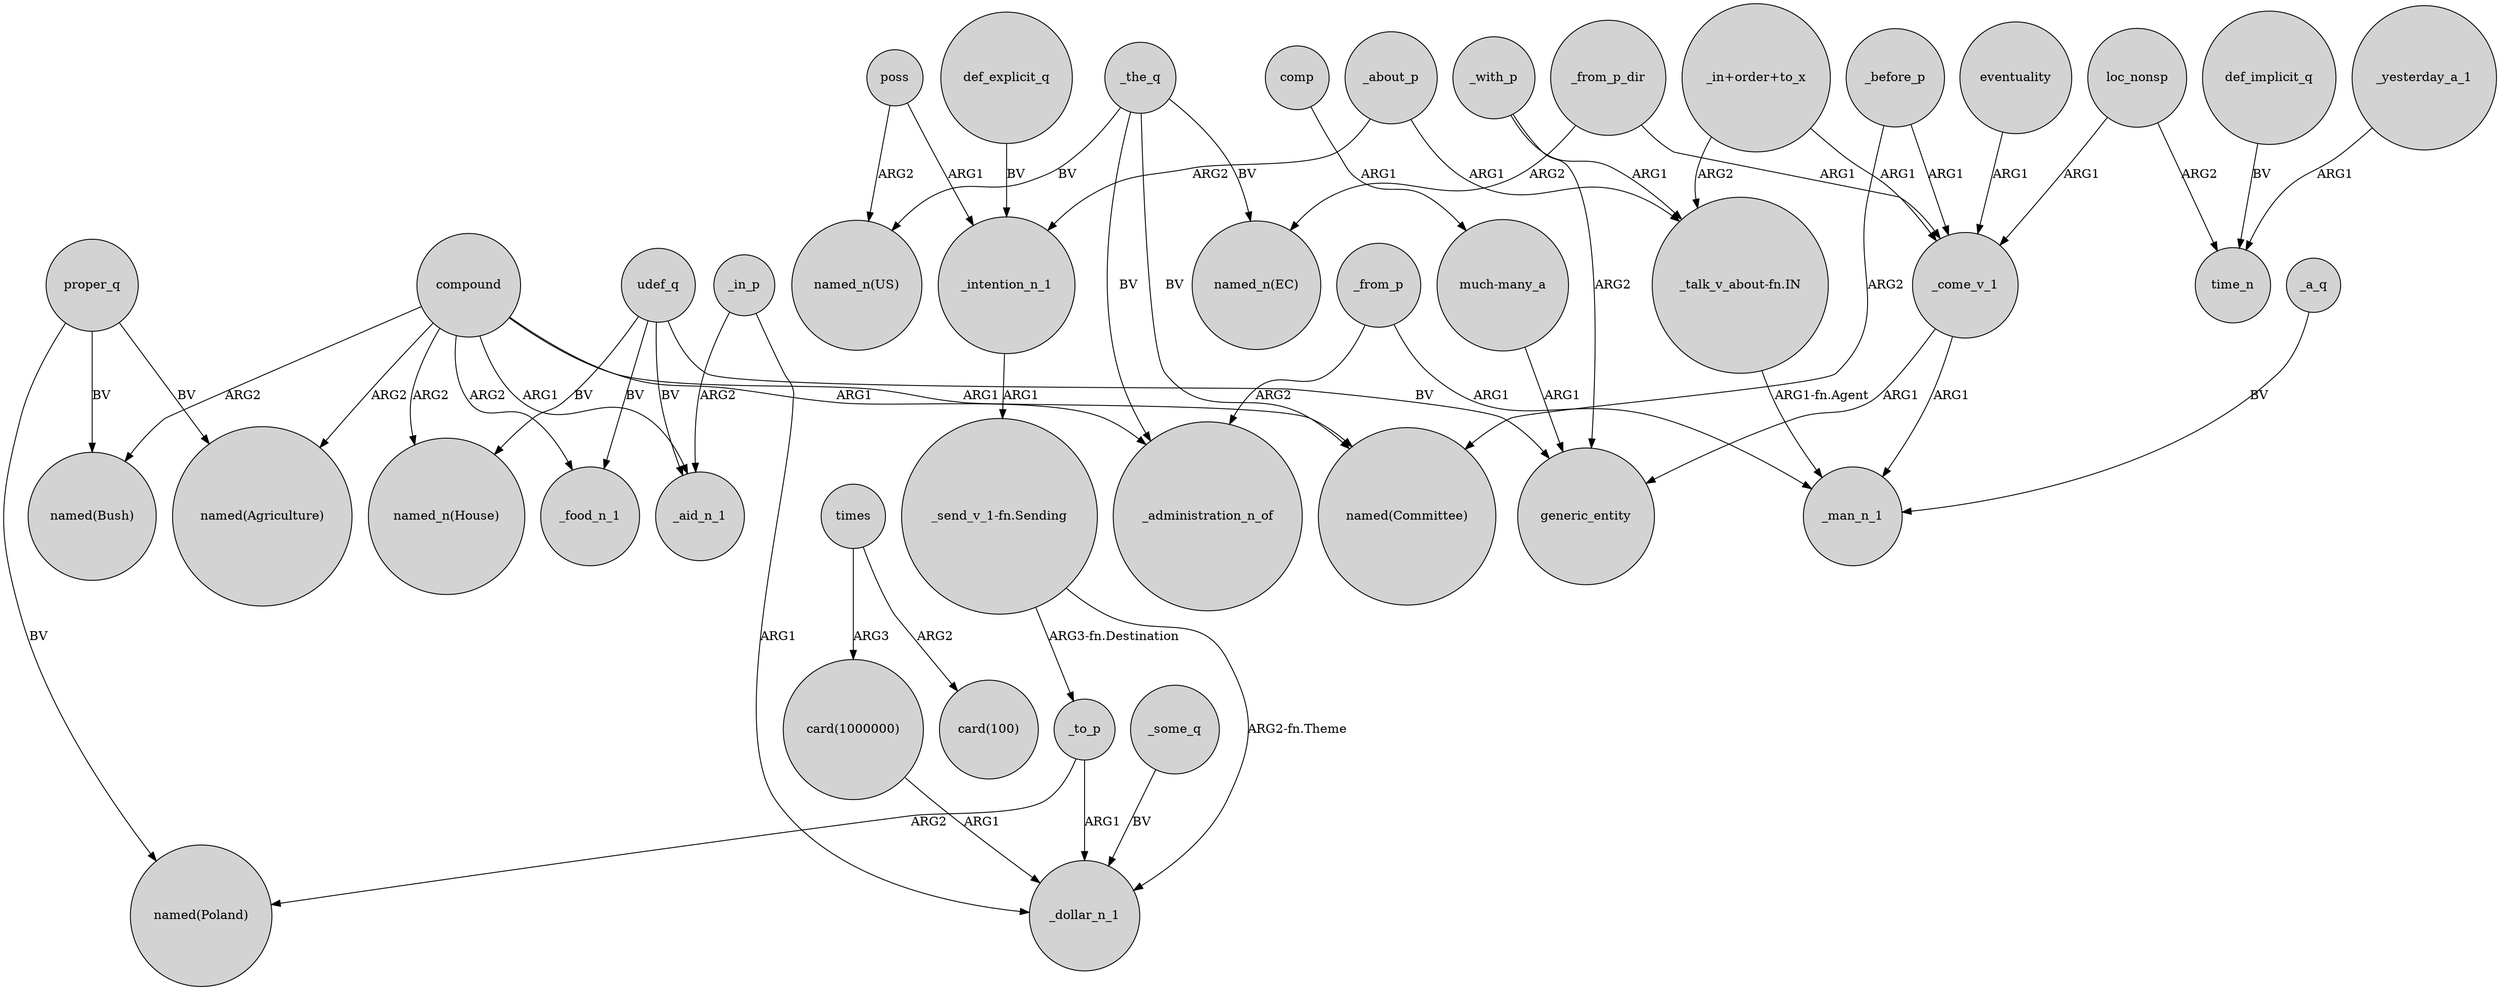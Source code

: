 digraph {
	node [shape=circle style=filled]
	udef_q -> "named_n(House)" [label=BV]
	_from_p -> _administration_n_of [label=ARG2]
	compound -> "named(Agriculture)" [label=ARG2]
	_yesterday_a_1 -> time_n [label=ARG1]
	_about_p -> "_talk_v_about-fn.IN" [label=ARG1]
	"card(1000000)" -> _dollar_n_1 [label=ARG1]
	_before_p -> _come_v_1 [label=ARG1]
	compound -> _food_n_1 [label=ARG2]
	udef_q -> generic_entity [label=BV]
	times -> "card(100)" [label=ARG2]
	compound -> "named(Bush)" [label=ARG2]
	"_send_v_1-fn.Sending" -> _dollar_n_1 [label="ARG2-fn.Theme"]
	_the_q -> "named_n(EC)" [label=BV]
	"much-many_a" -> generic_entity [label=ARG1]
	_with_p -> generic_entity [label=ARG2]
	_about_p -> _intention_n_1 [label=ARG2]
	compound -> _administration_n_of [label=ARG1]
	_come_v_1 -> generic_entity [label=ARG1]
	_from_p_dir -> _come_v_1 [label=ARG1]
	"_in+order+to_x" -> _come_v_1 [label=ARG1]
	udef_q -> _food_n_1 [label=BV]
	loc_nonsp -> _come_v_1 [label=ARG1]
	loc_nonsp -> time_n [label=ARG2]
	_the_q -> "named_n(US)" [label=BV]
	_in_p -> _aid_n_1 [label=ARG2]
	compound -> _aid_n_1 [label=ARG1]
	_from_p -> _man_n_1 [label=ARG1]
	proper_q -> "named(Poland)" [label=BV]
	"_in+order+to_x" -> "_talk_v_about-fn.IN" [label=ARG2]
	comp -> "much-many_a" [label=ARG1]
	_to_p -> "named(Poland)" [label=ARG2]
	times -> "card(1000000)" [label=ARG3]
	def_explicit_q -> _intention_n_1 [label=BV]
	_a_q -> _man_n_1 [label=BV]
	proper_q -> "named(Agriculture)" [label=BV]
	_intention_n_1 -> "_send_v_1-fn.Sending" [label=ARG1]
	proper_q -> "named(Bush)" [label=BV]
	poss -> _intention_n_1 [label=ARG1]
	"_send_v_1-fn.Sending" -> _to_p [label="ARG3-fn.Destination"]
	_some_q -> _dollar_n_1 [label=BV]
	_to_p -> _dollar_n_1 [label=ARG1]
	compound -> "named_n(House)" [label=ARG2]
	compound -> "named(Committee)" [label=ARG1]
	_from_p_dir -> "named_n(EC)" [label=ARG2]
	"_talk_v_about-fn.IN" -> _man_n_1 [label="ARG1-fn.Agent"]
	udef_q -> _aid_n_1 [label=BV]
	_in_p -> _dollar_n_1 [label=ARG1]
	eventuality -> _come_v_1 [label=ARG1]
	_before_p -> "named(Committee)" [label=ARG2]
	_the_q -> "named(Committee)" [label=BV]
	_the_q -> _administration_n_of [label=BV]
	_come_v_1 -> _man_n_1 [label=ARG1]
	poss -> "named_n(US)" [label=ARG2]
	def_implicit_q -> time_n [label=BV]
	_with_p -> "_talk_v_about-fn.IN" [label=ARG1]
}
